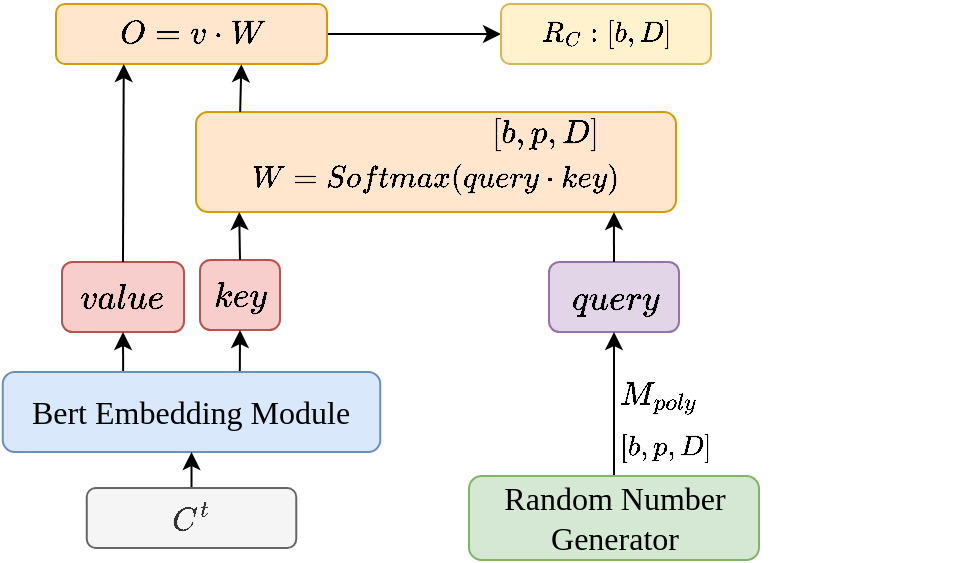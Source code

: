 <mxfile version="23.1.5" type="device">
  <diagram name="第 1 页" id="Fz-PXAZVvMhDprlz4Bzt">
    <mxGraphModel dx="814" dy="674" grid="1" gridSize="10" guides="1" tooltips="1" connect="1" arrows="0" fold="1" page="1" pageScale="1" pageWidth="827" pageHeight="1169" math="1" shadow="0">
      <root>
        <mxCell id="0" />
        <mxCell id="1" parent="0" />
        <mxCell id="AXfbNB8ekgTJsQT6Qloi-42" value="&lt;div style=&quot;font-size: 13px;&quot;&gt;&lt;font style=&quot;font-size: 13px;&quot;&gt;&lt;br&gt;&lt;/font&gt;&lt;/div&gt;&lt;font style=&quot;font-size: 13px;&quot;&gt;$$W=Softmax(query\cdot key)$$&lt;/font&gt;" style="rounded=1;whiteSpace=wrap;html=1;fillColor=#ffe6cc;strokeColor=#d79b00;arcSize=12;" parent="1" vertex="1">
          <mxGeometry x="230" y="130" width="240" height="50" as="geometry" />
        </mxCell>
        <mxCell id="AXfbNB8ekgTJsQT6Qloi-34" value="&lt;font style=&quot;font-size: 15px;&quot;&gt;$$query$$&lt;/font&gt;" style="rounded=1;whiteSpace=wrap;html=1;fillColor=#e1d5e7;strokeColor=#9673a6;" parent="1" vertex="1">
          <mxGeometry x="406.5" y="205" width="65" height="35" as="geometry" />
        </mxCell>
        <mxCell id="AXfbNB8ekgTJsQT6Qloi-35" value="&lt;font style=&quot;font-size: 15px;&quot;&gt;$$key$$&lt;/font&gt;" style="rounded=1;whiteSpace=wrap;html=1;fillColor=#f8cecc;strokeColor=#b85450;" parent="1" vertex="1">
          <mxGeometry x="232" y="204" width="40" height="35" as="geometry" />
        </mxCell>
        <mxCell id="AXfbNB8ekgTJsQT6Qloi-36" value="&lt;font style=&quot;font-size: 15px;&quot;&gt;$$value$$&lt;/font&gt;" style="rounded=1;whiteSpace=wrap;html=1;fillColor=#f8cecc;strokeColor=#b85450;" parent="1" vertex="1">
          <mxGeometry x="163" y="205" width="61" height="35" as="geometry" />
        </mxCell>
        <mxCell id="AXfbNB8ekgTJsQT6Qloi-39" value="" style="endArrow=classic;html=1;rounded=0;exitX=0.319;exitY=0.02;exitDx=0;exitDy=0;entryX=0.5;entryY=1;entryDx=0;entryDy=0;exitPerimeter=0;" parent="1" source="bMq4PvRFzcCB6mcYarQN-1" target="AXfbNB8ekgTJsQT6Qloi-36" edge="1">
          <mxGeometry width="50" height="50" relative="1" as="geometry">
            <mxPoint x="190" y="337" as="sourcePoint" />
            <mxPoint x="190" y="247" as="targetPoint" />
          </mxGeometry>
        </mxCell>
        <mxCell id="AXfbNB8ekgTJsQT6Qloi-46" value="&lt;font style=&quot;font-size: 14px;&quot;&gt;$$[b, p, D]$$&lt;/font&gt;" style="text;html=1;align=center;verticalAlign=middle;whiteSpace=wrap;rounded=0;" parent="1" vertex="1">
          <mxGeometry x="355.5" y="131" width="96.5" height="20" as="geometry" />
        </mxCell>
        <mxCell id="AXfbNB8ekgTJsQT6Qloi-52" value="" style="edgeStyle=orthogonalEdgeStyle;rounded=0;orthogonalLoop=1;jettySize=auto;html=1;" parent="1" source="AXfbNB8ekgTJsQT6Qloi-47" target="AXfbNB8ekgTJsQT6Qloi-51" edge="1">
          <mxGeometry relative="1" as="geometry" />
        </mxCell>
        <mxCell id="AXfbNB8ekgTJsQT6Qloi-47" value="&lt;font style=&quot;font-size: 14px;&quot;&gt;$$O=v\cdot&lt;br&gt;W$$&lt;/font&gt;" style="rounded=1;whiteSpace=wrap;html=1;fillColor=#ffe6cc;strokeColor=#d79b00;" parent="1" vertex="1">
          <mxGeometry x="160" y="76" width="135.5" height="30" as="geometry" />
        </mxCell>
        <mxCell id="AXfbNB8ekgTJsQT6Qloi-49" value="" style="endArrow=classic;html=1;rounded=0;exitX=0.5;exitY=0;exitDx=0;exitDy=0;entryX=0.25;entryY=1;entryDx=0;entryDy=0;" parent="1" source="AXfbNB8ekgTJsQT6Qloi-36" target="AXfbNB8ekgTJsQT6Qloi-47" edge="1">
          <mxGeometry width="50" height="50" relative="1" as="geometry">
            <mxPoint x="200" y="300" as="sourcePoint" />
            <mxPoint x="190" y="90" as="targetPoint" />
          </mxGeometry>
        </mxCell>
        <mxCell id="AXfbNB8ekgTJsQT6Qloi-51" value="&lt;font face=&quot;Times New Roman&quot;&gt;&lt;span style=&quot;font-size: 14px;&quot;&gt;$$R_C:[b,D]$$&lt;/span&gt;&lt;/font&gt;" style="rounded=1;whiteSpace=wrap;html=1;fillColor=#fff2cc;strokeColor=#d6b656;" parent="1" vertex="1">
          <mxGeometry x="382.5" y="76" width="105" height="30" as="geometry" />
        </mxCell>
        <mxCell id="9QXopgQbLED8hrpfkFkD-1" value="" style="endArrow=classic;html=1;rounded=0;entryX=0.5;entryY=1;entryDx=0;entryDy=0;exitX=0.628;exitY=0.001;exitDx=0;exitDy=0;exitPerimeter=0;" parent="1" source="bMq4PvRFzcCB6mcYarQN-1" target="AXfbNB8ekgTJsQT6Qloi-35" edge="1">
          <mxGeometry width="50" height="50" relative="1" as="geometry">
            <mxPoint x="267" y="337" as="sourcePoint" />
            <mxPoint x="268" y="242" as="targetPoint" />
          </mxGeometry>
        </mxCell>
        <mxCell id="9QXopgQbLED8hrpfkFkD-3" style="edgeStyle=orthogonalEdgeStyle;rounded=0;orthogonalLoop=1;jettySize=auto;html=1;exitX=0.5;exitY=0;exitDx=0;exitDy=0;entryX=0.09;entryY=1;entryDx=0;entryDy=0;entryPerimeter=0;" parent="1" source="AXfbNB8ekgTJsQT6Qloi-35" target="AXfbNB8ekgTJsQT6Qloi-42" edge="1">
          <mxGeometry relative="1" as="geometry" />
        </mxCell>
        <mxCell id="9QXopgQbLED8hrpfkFkD-4" value="" style="endArrow=classic;html=1;rounded=0;exitX=0.092;exitY=-0.001;exitDx=0;exitDy=0;exitPerimeter=0;entryX=0.684;entryY=1.003;entryDx=0;entryDy=0;entryPerimeter=0;" parent="1" source="AXfbNB8ekgTJsQT6Qloi-42" target="AXfbNB8ekgTJsQT6Qloi-47" edge="1">
          <mxGeometry width="50" height="50" relative="1" as="geometry">
            <mxPoint x="268.534" y="129.25" as="sourcePoint" />
            <mxPoint x="270" y="90" as="targetPoint" />
          </mxGeometry>
        </mxCell>
        <mxCell id="9QXopgQbLED8hrpfkFkD-5" value="" style="endArrow=classic;html=1;rounded=0;exitX=0.5;exitY=0;exitDx=0;exitDy=0;entryX=0.854;entryY=1;entryDx=0;entryDy=0;entryPerimeter=0;" parent="1" source="AXfbNB8ekgTJsQT6Qloi-34" edge="1">
          <mxGeometry width="50" height="50" relative="1" as="geometry">
            <mxPoint x="344" y="240" as="sourcePoint" />
            <mxPoint x="438.96" y="180" as="targetPoint" />
          </mxGeometry>
        </mxCell>
        <mxCell id="bMq4PvRFzcCB6mcYarQN-1" value="&lt;font style=&quot;font-size: 16px;&quot; face=&quot;Times New Roman&quot;&gt;Bert Embedding Module&lt;/font&gt;" style="rounded=1;whiteSpace=wrap;html=1;fillColor=#dae8fc;strokeColor=#6c8ebf;" parent="1" vertex="1">
          <mxGeometry x="133.38" y="260" width="188.75" height="40" as="geometry" />
        </mxCell>
        <mxCell id="bMq4PvRFzcCB6mcYarQN-5" value="" style="endArrow=classic;html=1;rounded=0;entryX=0.5;entryY=1;entryDx=0;entryDy=0;exitX=0.5;exitY=0;exitDx=0;exitDy=0;" parent="1" source="bMq4PvRFzcCB6mcYarQN-9" target="AXfbNB8ekgTJsQT6Qloi-34" edge="1">
          <mxGeometry width="50" height="50" relative="1" as="geometry">
            <mxPoint x="439" y="351" as="sourcePoint" />
            <mxPoint x="439" y="311" as="targetPoint" />
          </mxGeometry>
        </mxCell>
        <mxCell id="bMq4PvRFzcCB6mcYarQN-9" value="&lt;font style=&quot;font-size: 16px;&quot; face=&quot;Times New Roman&quot;&gt;Random Number Generator&lt;/font&gt;" style="rounded=1;whiteSpace=wrap;html=1;fillColor=#d5e8d4;strokeColor=#82b366;" parent="1" vertex="1">
          <mxGeometry x="366.5" y="312" width="145" height="42" as="geometry" />
        </mxCell>
        <mxCell id="p4hFlMSA92Uj2K0E0k4X-3" style="edgeStyle=orthogonalEdgeStyle;rounded=0;orthogonalLoop=1;jettySize=auto;html=1;exitX=0.5;exitY=0;exitDx=0;exitDy=0;entryX=0.5;entryY=1;entryDx=0;entryDy=0;" parent="1" source="p4hFlMSA92Uj2K0E0k4X-2" target="bMq4PvRFzcCB6mcYarQN-1" edge="1">
          <mxGeometry relative="1" as="geometry" />
        </mxCell>
        <mxCell id="p4hFlMSA92Uj2K0E0k4X-2" value="&lt;font style=&quot;font-size: 16px;&quot; face=&quot;Times New Roman&quot;&gt;$$C^t$$&lt;/font&gt;" style="rounded=1;whiteSpace=wrap;html=1;fillColor=#f5f5f5;strokeColor=#666666;fontColor=#333333;" parent="1" vertex="1">
          <mxGeometry x="175.38" y="318" width="104.75" height="30" as="geometry" />
        </mxCell>
        <mxCell id="p4hFlMSA92Uj2K0E0k4X-9" value="&lt;span style=&quot;color: rgb(0, 0, 0); font-family: Helvetica; font-size: 14px; font-style: normal; font-variant-ligatures: normal; font-variant-caps: normal; font-weight: 400; letter-spacing: normal; orphans: 2; text-align: center; text-indent: 0px; text-transform: none; widows: 2; word-spacing: 0px; -webkit-text-stroke-width: 0px; background-color: rgb(251, 251, 251); text-decoration-thickness: initial; text-decoration-style: initial; text-decoration-color: initial; float: none; display: inline !important;&quot;&gt;$$M_{poly}$$&lt;br&gt;&lt;/span&gt;" style="text;whiteSpace=wrap;html=1;" parent="1" vertex="1">
          <mxGeometry x="440" y="242" width="58.5" height="40" as="geometry" />
        </mxCell>
        <mxCell id="p4hFlMSA92Uj2K0E0k4X-10" value="&lt;span style=&quot;color: rgb(0, 0, 0); font-family: Helvetica; font-style: normal; font-variant-ligatures: normal; font-variant-caps: normal; font-weight: 400; letter-spacing: normal; orphans: 2; text-align: center; text-indent: 0px; text-transform: none; widows: 2; word-spacing: 0px; -webkit-text-stroke-width: 0px; background-color: rgb(251, 251, 251); text-decoration-thickness: initial; text-decoration-style: initial; text-decoration-color: initial; float: none; display: inline !important;&quot;&gt;&lt;font style=&quot;font-size: 12px;&quot;&gt;$$[b,p,D]$$&lt;/font&gt;&lt;/span&gt;" style="text;whiteSpace=wrap;html=1;" parent="1" vertex="1">
          <mxGeometry x="440" y="272" width="170" height="40" as="geometry" />
        </mxCell>
      </root>
    </mxGraphModel>
  </diagram>
</mxfile>
